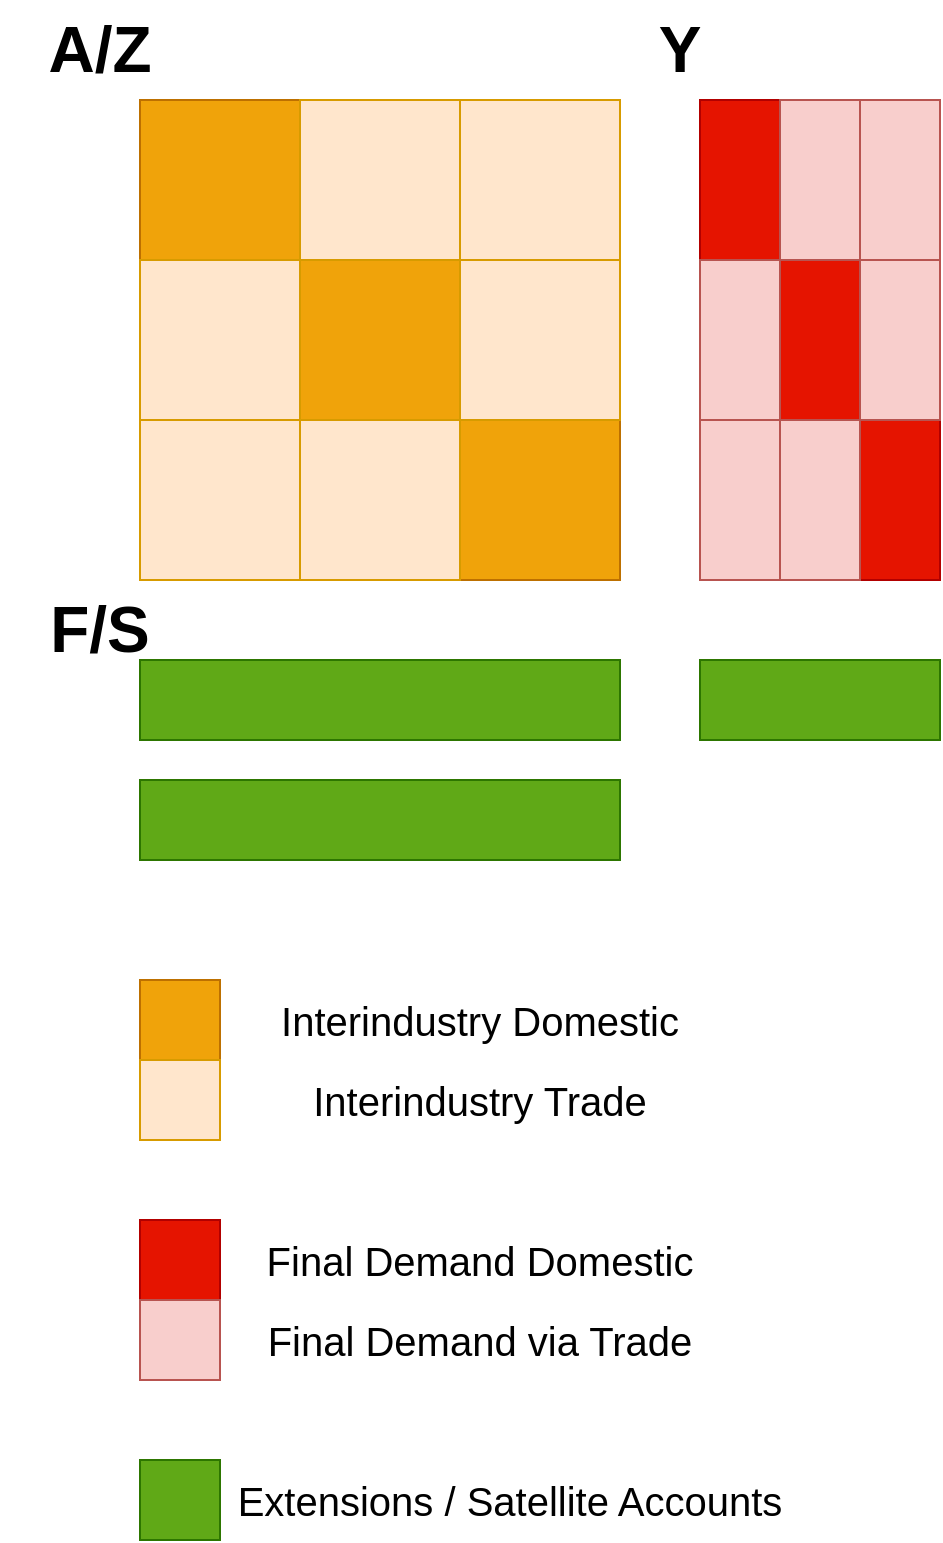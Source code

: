 <mxfile version="21.3.7" type="github">
  <diagram name="Page-1" id="qGErFpHGVCpCqOzokBdA">
    <mxGraphModel dx="1199" dy="1046" grid="1" gridSize="10" guides="1" tooltips="1" connect="1" arrows="1" fold="1" page="1" pageScale="1" pageWidth="827" pageHeight="1169" math="0" shadow="0">
      <root>
        <mxCell id="0" />
        <mxCell id="1" parent="0" />
        <mxCell id="bSr87n0pjaTkjrduYh9R-1" value="" style="whiteSpace=wrap;html=1;aspect=fixed;" vertex="1" parent="1">
          <mxGeometry x="200" y="240" width="240" height="240" as="geometry" />
        </mxCell>
        <mxCell id="bSr87n0pjaTkjrduYh9R-3" value="" style="rounded=0;whiteSpace=wrap;html=1;" vertex="1" parent="1">
          <mxGeometry x="480" y="240" width="120" height="240" as="geometry" />
        </mxCell>
        <mxCell id="bSr87n0pjaTkjrduYh9R-5" value="" style="rounded=0;whiteSpace=wrap;html=1;fillColor=#60a917;fontColor=#ffffff;strokeColor=#2D7600;" vertex="1" parent="1">
          <mxGeometry x="200" y="520" width="240" height="40" as="geometry" />
        </mxCell>
        <mxCell id="bSr87n0pjaTkjrduYh9R-6" value="" style="rounded=0;whiteSpace=wrap;html=1;fillColor=#60a917;fontColor=#ffffff;strokeColor=#2D7600;" vertex="1" parent="1">
          <mxGeometry x="200" y="580" width="240" height="40" as="geometry" />
        </mxCell>
        <mxCell id="bSr87n0pjaTkjrduYh9R-8" value="" style="whiteSpace=wrap;html=1;aspect=fixed;fillColor=#f0a30a;strokeColor=#BD7000;fontColor=#000000;" vertex="1" parent="1">
          <mxGeometry x="200" y="240" width="80" height="80" as="geometry" />
        </mxCell>
        <mxCell id="bSr87n0pjaTkjrduYh9R-9" value="" style="whiteSpace=wrap;html=1;aspect=fixed;fillColor=#f0a30a;strokeColor=#BD7000;fontColor=#000000;" vertex="1" parent="1">
          <mxGeometry x="280" y="320" width="80" height="80" as="geometry" />
        </mxCell>
        <mxCell id="bSr87n0pjaTkjrduYh9R-10" value="" style="whiteSpace=wrap;html=1;aspect=fixed;fillColor=#f0a30a;strokeColor=#BD7000;fontColor=#000000;" vertex="1" parent="1">
          <mxGeometry x="360" y="400" width="80" height="80" as="geometry" />
        </mxCell>
        <mxCell id="bSr87n0pjaTkjrduYh9R-12" value="" style="rounded=0;whiteSpace=wrap;html=1;fillColor=#e51400;fontColor=#ffffff;strokeColor=#B20000;" vertex="1" parent="1">
          <mxGeometry x="480" y="240" width="40" height="80" as="geometry" />
        </mxCell>
        <mxCell id="bSr87n0pjaTkjrduYh9R-13" value="" style="whiteSpace=wrap;html=1;aspect=fixed;fillColor=#ffe6cc;strokeColor=#d79b00;" vertex="1" parent="1">
          <mxGeometry x="280" y="240" width="80" height="80" as="geometry" />
        </mxCell>
        <mxCell id="bSr87n0pjaTkjrduYh9R-14" value="" style="whiteSpace=wrap;html=1;aspect=fixed;fillColor=#ffe6cc;strokeColor=#d79b00;" vertex="1" parent="1">
          <mxGeometry x="360" y="240" width="80" height="80" as="geometry" />
        </mxCell>
        <mxCell id="bSr87n0pjaTkjrduYh9R-15" value="" style="whiteSpace=wrap;html=1;aspect=fixed;fillColor=#ffe6cc;strokeColor=#d79b00;" vertex="1" parent="1">
          <mxGeometry x="360" y="320" width="80" height="80" as="geometry" />
        </mxCell>
        <mxCell id="bSr87n0pjaTkjrduYh9R-16" value="" style="whiteSpace=wrap;html=1;aspect=fixed;fillColor=#ffe6cc;strokeColor=#d79b00;" vertex="1" parent="1">
          <mxGeometry x="200" y="320" width="80" height="80" as="geometry" />
        </mxCell>
        <mxCell id="bSr87n0pjaTkjrduYh9R-17" value="" style="whiteSpace=wrap;html=1;aspect=fixed;fillColor=#ffe6cc;strokeColor=#d79b00;" vertex="1" parent="1">
          <mxGeometry x="200" y="400" width="80" height="80" as="geometry" />
        </mxCell>
        <mxCell id="bSr87n0pjaTkjrduYh9R-18" value="" style="whiteSpace=wrap;html=1;aspect=fixed;fillColor=#ffe6cc;strokeColor=#d79b00;" vertex="1" parent="1">
          <mxGeometry x="280" y="400" width="80" height="80" as="geometry" />
        </mxCell>
        <mxCell id="bSr87n0pjaTkjrduYh9R-19" value="" style="rounded=0;whiteSpace=wrap;html=1;fillColor=#e51400;fontColor=#ffffff;strokeColor=#B20000;" vertex="1" parent="1">
          <mxGeometry x="520" y="320" width="40" height="80" as="geometry" />
        </mxCell>
        <mxCell id="bSr87n0pjaTkjrduYh9R-20" value="" style="rounded=0;whiteSpace=wrap;html=1;fillColor=#e51400;fontColor=#ffffff;strokeColor=#B20000;" vertex="1" parent="1">
          <mxGeometry x="560" y="400" width="40" height="80" as="geometry" />
        </mxCell>
        <mxCell id="bSr87n0pjaTkjrduYh9R-21" value="" style="rounded=0;whiteSpace=wrap;html=1;fillColor=#f8cecc;strokeColor=#b85450;" vertex="1" parent="1">
          <mxGeometry x="560" y="320" width="40" height="80" as="geometry" />
        </mxCell>
        <mxCell id="bSr87n0pjaTkjrduYh9R-22" value="" style="rounded=0;whiteSpace=wrap;html=1;fillColor=#f8cecc;strokeColor=#b85450;" vertex="1" parent="1">
          <mxGeometry x="560" y="240" width="40" height="80" as="geometry" />
        </mxCell>
        <mxCell id="bSr87n0pjaTkjrduYh9R-23" value="" style="rounded=0;whiteSpace=wrap;html=1;fillColor=#f8cecc;strokeColor=#b85450;" vertex="1" parent="1">
          <mxGeometry x="520" y="240" width="40" height="80" as="geometry" />
        </mxCell>
        <mxCell id="bSr87n0pjaTkjrduYh9R-24" value="" style="rounded=0;whiteSpace=wrap;html=1;fillColor=#f8cecc;strokeColor=#b85450;" vertex="1" parent="1">
          <mxGeometry x="480" y="320" width="40" height="80" as="geometry" />
        </mxCell>
        <mxCell id="bSr87n0pjaTkjrduYh9R-25" value="" style="rounded=0;whiteSpace=wrap;html=1;fillColor=#f8cecc;strokeColor=#b85450;" vertex="1" parent="1">
          <mxGeometry x="480" y="400" width="40" height="80" as="geometry" />
        </mxCell>
        <mxCell id="bSr87n0pjaTkjrduYh9R-26" value="" style="rounded=0;whiteSpace=wrap;html=1;fillColor=#f8cecc;strokeColor=#b85450;" vertex="1" parent="1">
          <mxGeometry x="520" y="400" width="40" height="80" as="geometry" />
        </mxCell>
        <mxCell id="bSr87n0pjaTkjrduYh9R-27" value="" style="whiteSpace=wrap;html=1;aspect=fixed;fillColor=#f0a30a;strokeColor=#BD7000;fontColor=#000000;" vertex="1" parent="1">
          <mxGeometry x="200" y="680" width="40" height="40" as="geometry" />
        </mxCell>
        <mxCell id="bSr87n0pjaTkjrduYh9R-28" value="" style="whiteSpace=wrap;html=1;aspect=fixed;fillColor=#ffe6cc;strokeColor=#d79b00;" vertex="1" parent="1">
          <mxGeometry x="200" y="720" width="40" height="40" as="geometry" />
        </mxCell>
        <mxCell id="bSr87n0pjaTkjrduYh9R-29" value="" style="rounded=0;whiteSpace=wrap;html=1;fillColor=#e51400;fontColor=#ffffff;strokeColor=#B20000;" vertex="1" parent="1">
          <mxGeometry x="200" y="800" width="40" height="40" as="geometry" />
        </mxCell>
        <mxCell id="bSr87n0pjaTkjrduYh9R-30" value="" style="rounded=0;whiteSpace=wrap;html=1;fillColor=#f8cecc;strokeColor=#b85450;" vertex="1" parent="1">
          <mxGeometry x="200" y="840" width="40" height="40" as="geometry" />
        </mxCell>
        <mxCell id="bSr87n0pjaTkjrduYh9R-31" value="" style="rounded=0;whiteSpace=wrap;html=1;fillColor=#60a917;fontColor=#ffffff;strokeColor=#2D7600;" vertex="1" parent="1">
          <mxGeometry x="200" y="920" width="40" height="40" as="geometry" />
        </mxCell>
        <mxCell id="bSr87n0pjaTkjrduYh9R-32" value="Interindustry Domestic" style="text;html=1;strokeColor=none;fillColor=none;align=center;verticalAlign=middle;whiteSpace=wrap;rounded=0;fontSize=20;" vertex="1" parent="1">
          <mxGeometry x="240" y="680" width="260" height="40" as="geometry" />
        </mxCell>
        <mxCell id="bSr87n0pjaTkjrduYh9R-34" value="Interindustry Trade" style="text;html=1;strokeColor=none;fillColor=none;align=center;verticalAlign=middle;whiteSpace=wrap;rounded=0;fontSize=20;" vertex="1" parent="1">
          <mxGeometry x="240" y="720" width="260" height="40" as="geometry" />
        </mxCell>
        <mxCell id="bSr87n0pjaTkjrduYh9R-35" value="Final Demand Domestic" style="text;html=1;strokeColor=none;fillColor=none;align=center;verticalAlign=middle;whiteSpace=wrap;rounded=0;fontSize=20;" vertex="1" parent="1">
          <mxGeometry x="240" y="800" width="260" height="40" as="geometry" />
        </mxCell>
        <mxCell id="bSr87n0pjaTkjrduYh9R-36" value="Final Demand via Trade" style="text;html=1;strokeColor=none;fillColor=none;align=center;verticalAlign=middle;whiteSpace=wrap;rounded=0;fontSize=20;" vertex="1" parent="1">
          <mxGeometry x="240" y="840" width="260" height="40" as="geometry" />
        </mxCell>
        <mxCell id="bSr87n0pjaTkjrduYh9R-37" value="Extensions / Satellite Accounts" style="text;html=1;strokeColor=none;fillColor=none;align=center;verticalAlign=middle;whiteSpace=wrap;rounded=0;fontSize=20;" vertex="1" parent="1">
          <mxGeometry x="240" y="920" width="290" height="40" as="geometry" />
        </mxCell>
        <mxCell id="bSr87n0pjaTkjrduYh9R-38" value="" style="rounded=0;whiteSpace=wrap;html=1;fillColor=#60a917;fontColor=#ffffff;strokeColor=#2D7600;" vertex="1" parent="1">
          <mxGeometry x="480" y="520" width="120" height="40" as="geometry" />
        </mxCell>
        <mxCell id="bSr87n0pjaTkjrduYh9R-39" value="&lt;font style=&quot;font-size: 32px;&quot;&gt;&lt;b&gt;Y&lt;/b&gt;&lt;/font&gt;" style="text;html=1;strokeColor=none;fillColor=none;align=center;verticalAlign=middle;whiteSpace=wrap;rounded=0;" vertex="1" parent="1">
          <mxGeometry x="420" y="190" width="100" height="50" as="geometry" />
        </mxCell>
        <mxCell id="bSr87n0pjaTkjrduYh9R-40" value="&lt;font style=&quot;font-size: 32px;&quot;&gt;&lt;b&gt;A/Z&lt;/b&gt;&lt;/font&gt;" style="text;html=1;strokeColor=none;fillColor=none;align=center;verticalAlign=middle;whiteSpace=wrap;rounded=0;" vertex="1" parent="1">
          <mxGeometry x="130" y="190" width="100" height="50" as="geometry" />
        </mxCell>
        <mxCell id="bSr87n0pjaTkjrduYh9R-41" value="&lt;font style=&quot;font-size: 32px;&quot;&gt;&lt;b&gt;F/S&lt;/b&gt;&lt;/font&gt;" style="text;html=1;strokeColor=none;fillColor=none;align=center;verticalAlign=middle;whiteSpace=wrap;rounded=0;" vertex="1" parent="1">
          <mxGeometry x="130" y="480" width="100" height="50" as="geometry" />
        </mxCell>
      </root>
    </mxGraphModel>
  </diagram>
</mxfile>
